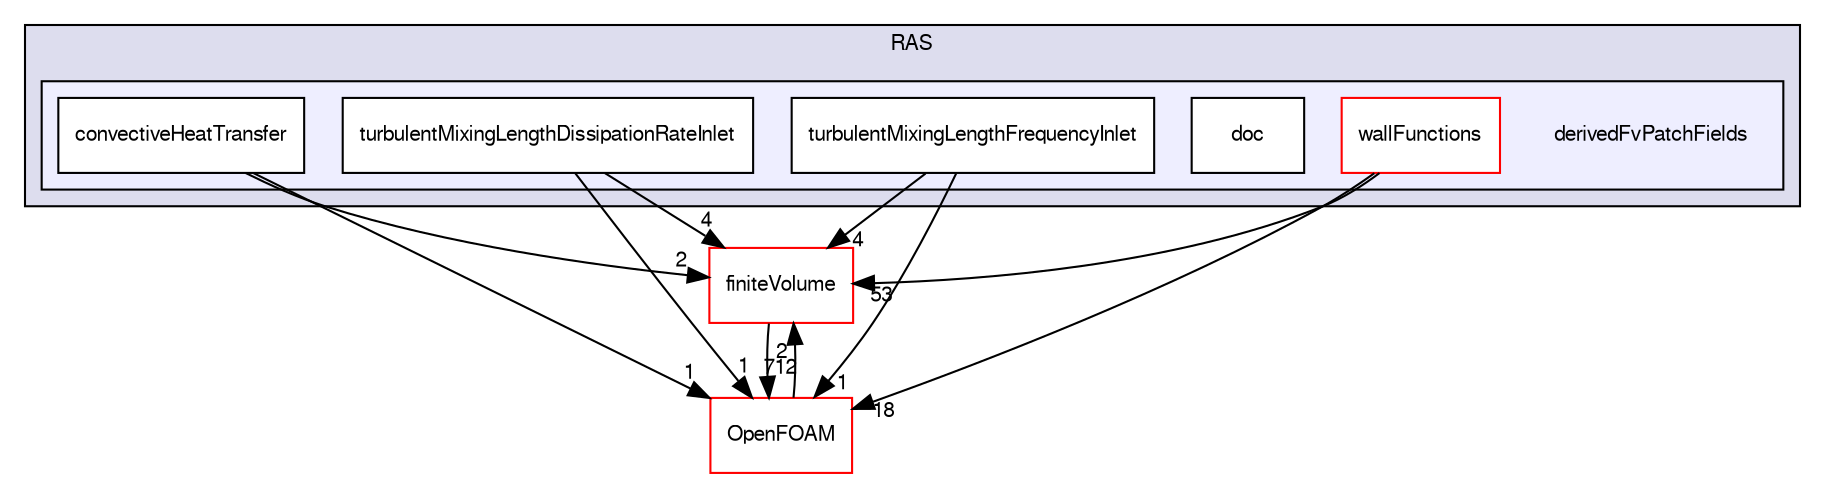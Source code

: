 digraph "src/turbulenceModels/compressible/RAS/derivedFvPatchFields" {
  bgcolor=transparent;
  compound=true
  node [ fontsize="10", fontname="FreeSans"];
  edge [ labelfontsize="10", labelfontname="FreeSans"];
  subgraph clusterdir_6cad2976a3dc5b3cc78cf862aa6ed72d {
    graph [ bgcolor="#ddddee", pencolor="black", label="RAS" fontname="FreeSans", fontsize="10", URL="dir_6cad2976a3dc5b3cc78cf862aa6ed72d.html"]
  subgraph clusterdir_e45215fb3e2e786ae129cce02e54ac8f {
    graph [ bgcolor="#eeeeff", pencolor="black", label="" URL="dir_e45215fb3e2e786ae129cce02e54ac8f.html"];
    dir_e45215fb3e2e786ae129cce02e54ac8f [shape=plaintext label="derivedFvPatchFields"];
    dir_0fe11698e0003f0cd421c727af563429 [shape=box label="convectiveHeatTransfer" color="black" fillcolor="white" style="filled" URL="dir_0fe11698e0003f0cd421c727af563429.html"];
    dir_8ffe81777985e23ee6b43c417c2bdd6f [shape=box label="doc" color="black" fillcolor="white" style="filled" URL="dir_8ffe81777985e23ee6b43c417c2bdd6f.html"];
    dir_6078c4035d9fa914f77d2d266ef4a358 [shape=box label="turbulentMixingLengthDissipationRateInlet" color="black" fillcolor="white" style="filled" URL="dir_6078c4035d9fa914f77d2d266ef4a358.html"];
    dir_bc7d6670dc97c11734e228e93dab2373 [shape=box label="turbulentMixingLengthFrequencyInlet" color="black" fillcolor="white" style="filled" URL="dir_bc7d6670dc97c11734e228e93dab2373.html"];
    dir_57bffec370706ce9fca446a37660003b [shape=box label="wallFunctions" color="red" fillcolor="white" style="filled" URL="dir_57bffec370706ce9fca446a37660003b.html"];
  }
  }
  dir_9bd15774b555cf7259a6fa18f99fe99b [shape=box label="finiteVolume" color="red" URL="dir_9bd15774b555cf7259a6fa18f99fe99b.html"];
  dir_c5473ff19b20e6ec4dfe5c310b3778a8 [shape=box label="OpenFOAM" color="red" URL="dir_c5473ff19b20e6ec4dfe5c310b3778a8.html"];
  dir_9bd15774b555cf7259a6fa18f99fe99b->dir_c5473ff19b20e6ec4dfe5c310b3778a8 [headlabel="712", labeldistance=1.5 headhref="dir_000749_001732.html"];
  dir_bc7d6670dc97c11734e228e93dab2373->dir_9bd15774b555cf7259a6fa18f99fe99b [headlabel="4", labeldistance=1.5 headhref="dir_002871_000749.html"];
  dir_bc7d6670dc97c11734e228e93dab2373->dir_c5473ff19b20e6ec4dfe5c310b3778a8 [headlabel="1", labeldistance=1.5 headhref="dir_002871_001732.html"];
  dir_c5473ff19b20e6ec4dfe5c310b3778a8->dir_9bd15774b555cf7259a6fa18f99fe99b [headlabel="2", labeldistance=1.5 headhref="dir_001732_000749.html"];
  dir_0fe11698e0003f0cd421c727af563429->dir_9bd15774b555cf7259a6fa18f99fe99b [headlabel="2", labeldistance=1.5 headhref="dir_002863_000749.html"];
  dir_0fe11698e0003f0cd421c727af563429->dir_c5473ff19b20e6ec4dfe5c310b3778a8 [headlabel="1", labeldistance=1.5 headhref="dir_002863_001732.html"];
  dir_6078c4035d9fa914f77d2d266ef4a358->dir_9bd15774b555cf7259a6fa18f99fe99b [headlabel="4", labeldistance=1.5 headhref="dir_002865_000749.html"];
  dir_6078c4035d9fa914f77d2d266ef4a358->dir_c5473ff19b20e6ec4dfe5c310b3778a8 [headlabel="1", labeldistance=1.5 headhref="dir_002865_001732.html"];
  dir_57bffec370706ce9fca446a37660003b->dir_9bd15774b555cf7259a6fa18f99fe99b [headlabel="53", labeldistance=1.5 headhref="dir_002874_000749.html"];
  dir_57bffec370706ce9fca446a37660003b->dir_c5473ff19b20e6ec4dfe5c310b3778a8 [headlabel="18", labeldistance=1.5 headhref="dir_002874_001732.html"];
}
